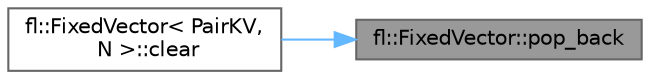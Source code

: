 digraph "fl::FixedVector::pop_back"
{
 // LATEX_PDF_SIZE
  bgcolor="transparent";
  edge [fontname=Helvetica,fontsize=10,labelfontname=Helvetica,labelfontsize=10];
  node [fontname=Helvetica,fontsize=10,shape=box,height=0.2,width=0.4];
  rankdir="RL";
  Node1 [id="Node000001",label="fl::FixedVector::pop_back",height=0.2,width=0.4,color="gray40", fillcolor="grey60", style="filled", fontcolor="black",tooltip=" "];
  Node1 -> Node2 [id="edge1_Node000001_Node000002",dir="back",color="steelblue1",style="solid",tooltip=" "];
  Node2 [id="Node000002",label="fl::FixedVector\< PairKV,\l N \>::clear",height=0.2,width=0.4,color="grey40", fillcolor="white", style="filled",URL="$d3/d73/classfl_1_1_fixed_vector_a624562170056be2d8e67a9a577c130b8.html#a624562170056be2d8e67a9a577c130b8",tooltip=" "];
}
